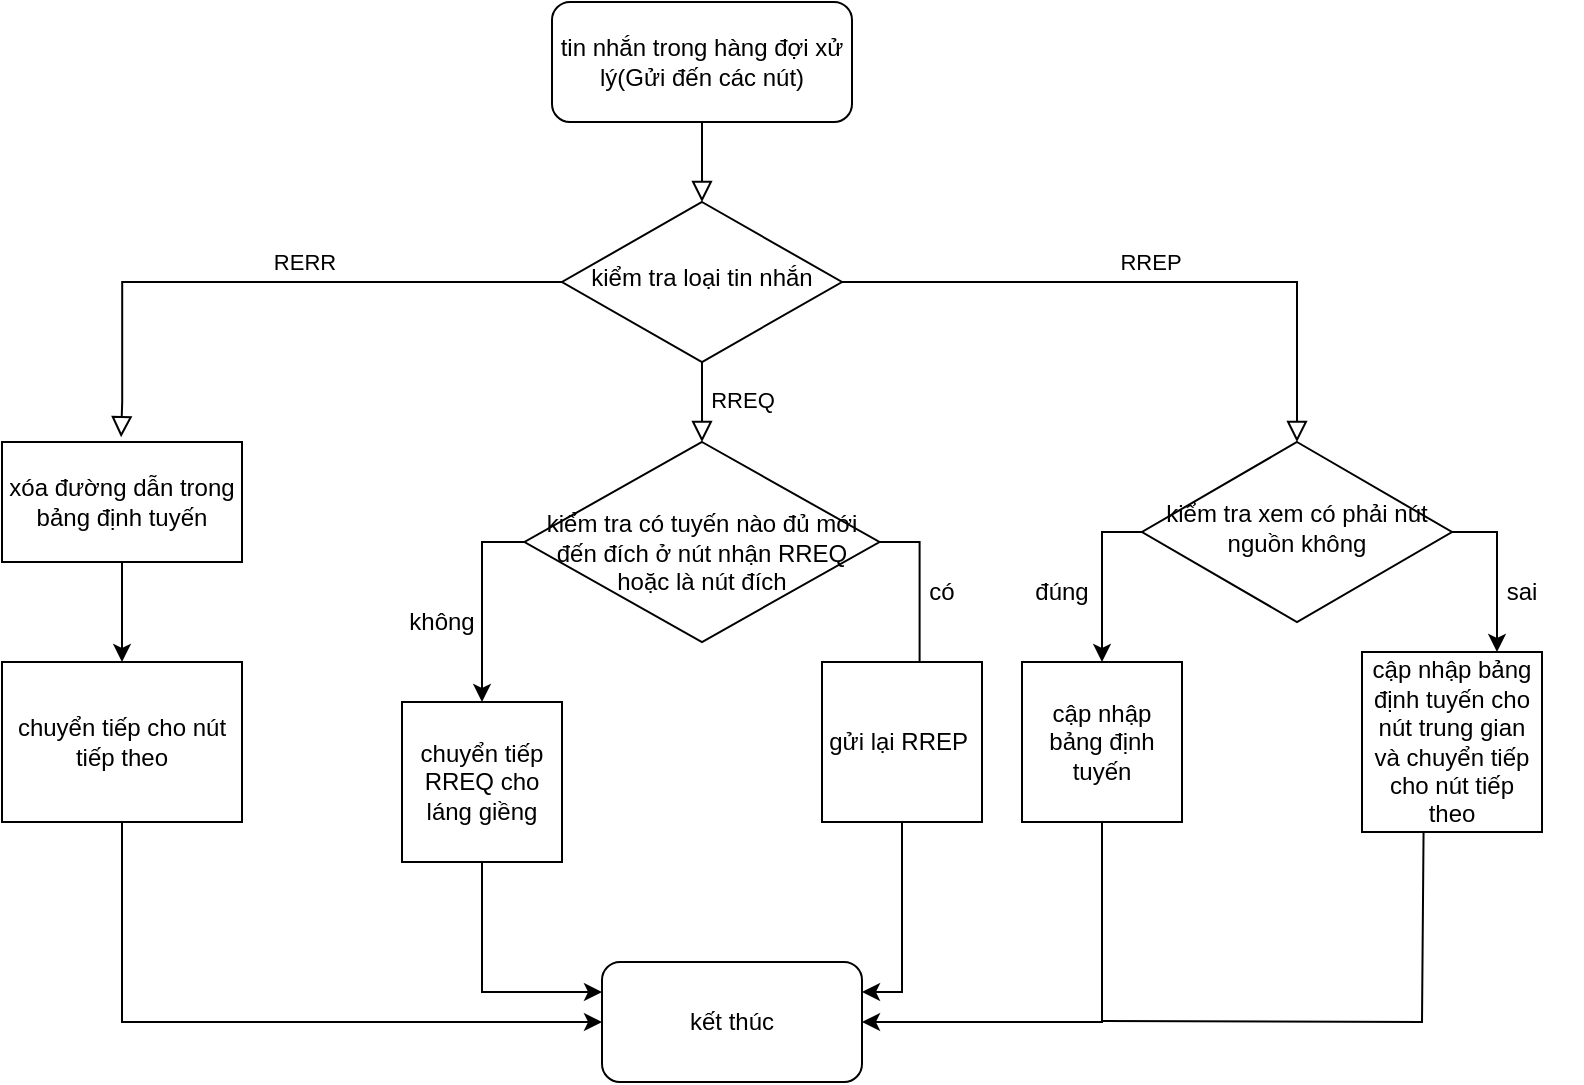 <mxfile version="25.0.3">
  <diagram id="C5RBs43oDa-KdzZeNtuy" name="Page-1">
    <mxGraphModel dx="1042" dy="613" grid="1" gridSize="10" guides="1" tooltips="1" connect="1" arrows="1" fold="1" page="1" pageScale="1" pageWidth="827" pageHeight="1169" math="0" shadow="0">
      <root>
        <mxCell id="WIyWlLk6GJQsqaUBKTNV-0" />
        <mxCell id="WIyWlLk6GJQsqaUBKTNV-1" parent="WIyWlLk6GJQsqaUBKTNV-0" />
        <mxCell id="WIyWlLk6GJQsqaUBKTNV-2" value="" style="rounded=0;html=1;jettySize=auto;orthogonalLoop=1;fontSize=11;endArrow=block;endFill=0;endSize=8;strokeWidth=1;shadow=0;labelBackgroundColor=none;edgeStyle=orthogonalEdgeStyle;" parent="WIyWlLk6GJQsqaUBKTNV-1" source="WIyWlLk6GJQsqaUBKTNV-3" target="WIyWlLk6GJQsqaUBKTNV-6" edge="1">
          <mxGeometry relative="1" as="geometry" />
        </mxCell>
        <mxCell id="WIyWlLk6GJQsqaUBKTNV-3" value="tin nhắn trong hàng đợi xử lý(Gửi đến các nút)" style="rounded=1;whiteSpace=wrap;html=1;fontSize=12;glass=0;strokeWidth=1;shadow=0;" parent="WIyWlLk6GJQsqaUBKTNV-1" vertex="1">
          <mxGeometry x="295" y="70" width="150" height="60" as="geometry" />
        </mxCell>
        <mxCell id="WIyWlLk6GJQsqaUBKTNV-4" value="RERR" style="rounded=0;html=1;jettySize=auto;orthogonalLoop=1;fontSize=11;endArrow=block;endFill=0;endSize=8;strokeWidth=1;shadow=0;labelBackgroundColor=none;edgeStyle=orthogonalEdgeStyle;entryX=0.413;entryY=-0.06;entryDx=0;entryDy=0;entryPerimeter=0;" parent="WIyWlLk6GJQsqaUBKTNV-1" source="WIyWlLk6GJQsqaUBKTNV-6" edge="1">
          <mxGeometry x="-0.128" y="-10" relative="1" as="geometry">
            <mxPoint as="offset" />
            <mxPoint x="79.56" y="287.6" as="targetPoint" />
          </mxGeometry>
        </mxCell>
        <mxCell id="WIyWlLk6GJQsqaUBKTNV-5" value="RREP" style="edgeStyle=orthogonalEdgeStyle;rounded=0;html=1;jettySize=auto;orthogonalLoop=1;fontSize=11;endArrow=block;endFill=0;endSize=8;strokeWidth=1;shadow=0;labelBackgroundColor=none;entryX=0.5;entryY=0;entryDx=0;entryDy=0;" parent="WIyWlLk6GJQsqaUBKTNV-1" source="WIyWlLk6GJQsqaUBKTNV-6" target="3wIwLs8C9mmuZlH5yYlC-11" edge="1">
          <mxGeometry y="10" relative="1" as="geometry">
            <mxPoint as="offset" />
            <mxPoint x="670" y="280" as="targetPoint" />
          </mxGeometry>
        </mxCell>
        <mxCell id="WIyWlLk6GJQsqaUBKTNV-6" value="kiểm tra loại tin nhắn" style="rhombus;whiteSpace=wrap;html=1;shadow=0;fontFamily=Helvetica;fontSize=12;align=center;strokeWidth=1;spacing=6;spacingTop=-4;" parent="WIyWlLk6GJQsqaUBKTNV-1" vertex="1">
          <mxGeometry x="300" y="170" width="140" height="80" as="geometry" />
        </mxCell>
        <mxCell id="WIyWlLk6GJQsqaUBKTNV-8" value="RREQ" style="rounded=0;html=1;jettySize=auto;orthogonalLoop=1;fontSize=11;endArrow=block;endFill=0;endSize=8;strokeWidth=1;shadow=0;labelBackgroundColor=none;edgeStyle=orthogonalEdgeStyle;exitX=0.5;exitY=1;exitDx=0;exitDy=0;" parent="WIyWlLk6GJQsqaUBKTNV-1" source="WIyWlLk6GJQsqaUBKTNV-6" edge="1">
          <mxGeometry x="0.012" y="20" relative="1" as="geometry">
            <mxPoint y="-1" as="offset" />
            <mxPoint x="220" y="370" as="sourcePoint" />
            <mxPoint x="370" y="290" as="targetPoint" />
          </mxGeometry>
        </mxCell>
        <mxCell id="3wIwLs8C9mmuZlH5yYlC-6" style="edgeStyle=orthogonalEdgeStyle;rounded=0;orthogonalLoop=1;jettySize=auto;html=1;exitX=0;exitY=0.5;exitDx=0;exitDy=0;entryX=0.5;entryY=0;entryDx=0;entryDy=0;" edge="1" parent="WIyWlLk6GJQsqaUBKTNV-1" source="3wIwLs8C9mmuZlH5yYlC-3" target="3wIwLs8C9mmuZlH5yYlC-4">
          <mxGeometry relative="1" as="geometry" />
        </mxCell>
        <mxCell id="3wIwLs8C9mmuZlH5yYlC-9" style="edgeStyle=orthogonalEdgeStyle;rounded=0;orthogonalLoop=1;jettySize=auto;html=1;exitX=1;exitY=0.5;exitDx=0;exitDy=0;entryX=0.5;entryY=0;entryDx=0;entryDy=0;" edge="1" parent="WIyWlLk6GJQsqaUBKTNV-1" source="3wIwLs8C9mmuZlH5yYlC-3" target="3wIwLs8C9mmuZlH5yYlC-8">
          <mxGeometry relative="1" as="geometry" />
        </mxCell>
        <mxCell id="3wIwLs8C9mmuZlH5yYlC-3" value="&lt;div style=&quot;&quot;&gt;&lt;br&gt;&lt;/div&gt;&lt;div style=&quot;&quot;&gt;&lt;span style=&quot;background-color: initial;&quot;&gt;kiểm tra có tuyến nào đủ mới đến đích ở nút nhận RREQ hoặc là nút đích&lt;/span&gt;&lt;/div&gt;" style="rhombus;whiteSpace=wrap;html=1;shadow=0;fontFamily=Helvetica;fontSize=12;align=center;strokeWidth=1;spacing=6;spacingTop=-4;" vertex="1" parent="WIyWlLk6GJQsqaUBKTNV-1">
          <mxGeometry x="281.25" y="290" width="177.5" height="100" as="geometry" />
        </mxCell>
        <mxCell id="3wIwLs8C9mmuZlH5yYlC-22" style="edgeStyle=orthogonalEdgeStyle;rounded=0;orthogonalLoop=1;jettySize=auto;html=1;exitX=0.5;exitY=1;exitDx=0;exitDy=0;entryX=0;entryY=0.25;entryDx=0;entryDy=0;" edge="1" parent="WIyWlLk6GJQsqaUBKTNV-1" source="3wIwLs8C9mmuZlH5yYlC-4" target="3wIwLs8C9mmuZlH5yYlC-20">
          <mxGeometry relative="1" as="geometry" />
        </mxCell>
        <mxCell id="3wIwLs8C9mmuZlH5yYlC-4" value="chuyển tiếp RREQ cho láng giềng" style="whiteSpace=wrap;html=1;aspect=fixed;" vertex="1" parent="WIyWlLk6GJQsqaUBKTNV-1">
          <mxGeometry x="220" y="420" width="80" height="80" as="geometry" />
        </mxCell>
        <mxCell id="3wIwLs8C9mmuZlH5yYlC-7" value="không" style="text;html=1;align=center;verticalAlign=middle;whiteSpace=wrap;rounded=0;" vertex="1" parent="WIyWlLk6GJQsqaUBKTNV-1">
          <mxGeometry x="210" y="365" width="60" height="30" as="geometry" />
        </mxCell>
        <mxCell id="3wIwLs8C9mmuZlH5yYlC-23" style="edgeStyle=orthogonalEdgeStyle;rounded=0;orthogonalLoop=1;jettySize=auto;html=1;exitX=0.5;exitY=1;exitDx=0;exitDy=0;entryX=1;entryY=0.25;entryDx=0;entryDy=0;" edge="1" parent="WIyWlLk6GJQsqaUBKTNV-1" source="3wIwLs8C9mmuZlH5yYlC-8" target="3wIwLs8C9mmuZlH5yYlC-20">
          <mxGeometry relative="1" as="geometry" />
        </mxCell>
        <mxCell id="3wIwLs8C9mmuZlH5yYlC-8" value="gửi lại RREP&amp;nbsp;" style="whiteSpace=wrap;html=1;aspect=fixed;" vertex="1" parent="WIyWlLk6GJQsqaUBKTNV-1">
          <mxGeometry x="430" y="400" width="80" height="80" as="geometry" />
        </mxCell>
        <mxCell id="3wIwLs8C9mmuZlH5yYlC-10" value="có" style="text;html=1;align=center;verticalAlign=middle;whiteSpace=wrap;rounded=0;" vertex="1" parent="WIyWlLk6GJQsqaUBKTNV-1">
          <mxGeometry x="460" y="350" width="60" height="30" as="geometry" />
        </mxCell>
        <mxCell id="3wIwLs8C9mmuZlH5yYlC-15" style="edgeStyle=orthogonalEdgeStyle;rounded=0;orthogonalLoop=1;jettySize=auto;html=1;exitX=0;exitY=0.5;exitDx=0;exitDy=0;entryX=0.5;entryY=0;entryDx=0;entryDy=0;" edge="1" parent="WIyWlLk6GJQsqaUBKTNV-1" source="3wIwLs8C9mmuZlH5yYlC-11" target="3wIwLs8C9mmuZlH5yYlC-12">
          <mxGeometry relative="1" as="geometry" />
        </mxCell>
        <mxCell id="3wIwLs8C9mmuZlH5yYlC-16" style="edgeStyle=orthogonalEdgeStyle;rounded=0;orthogonalLoop=1;jettySize=auto;html=1;exitX=1;exitY=0.5;exitDx=0;exitDy=0;entryX=0.75;entryY=0;entryDx=0;entryDy=0;" edge="1" parent="WIyWlLk6GJQsqaUBKTNV-1" source="3wIwLs8C9mmuZlH5yYlC-11" target="3wIwLs8C9mmuZlH5yYlC-13">
          <mxGeometry relative="1" as="geometry" />
        </mxCell>
        <mxCell id="3wIwLs8C9mmuZlH5yYlC-11" value="&lt;div style=&quot;&quot;&gt;kiểm tra xem có phải nút nguồn không&lt;/div&gt;" style="rhombus;whiteSpace=wrap;html=1;shadow=0;fontFamily=Helvetica;fontSize=12;align=center;strokeWidth=1;spacing=6;spacingTop=-4;" vertex="1" parent="WIyWlLk6GJQsqaUBKTNV-1">
          <mxGeometry x="590" y="290" width="155" height="90" as="geometry" />
        </mxCell>
        <mxCell id="3wIwLs8C9mmuZlH5yYlC-24" style="edgeStyle=orthogonalEdgeStyle;rounded=0;orthogonalLoop=1;jettySize=auto;html=1;exitX=0.5;exitY=1;exitDx=0;exitDy=0;entryX=1;entryY=0.5;entryDx=0;entryDy=0;" edge="1" parent="WIyWlLk6GJQsqaUBKTNV-1" source="3wIwLs8C9mmuZlH5yYlC-12" target="3wIwLs8C9mmuZlH5yYlC-20">
          <mxGeometry relative="1" as="geometry" />
        </mxCell>
        <mxCell id="3wIwLs8C9mmuZlH5yYlC-12" value="cập nhập bảng định tuyến" style="whiteSpace=wrap;html=1;aspect=fixed;" vertex="1" parent="WIyWlLk6GJQsqaUBKTNV-1">
          <mxGeometry x="530" y="400" width="80" height="80" as="geometry" />
        </mxCell>
        <mxCell id="3wIwLs8C9mmuZlH5yYlC-13" value="cập nhập bảng định tuyến cho nút trung gian và chuyển tiếp cho nút tiếp theo" style="whiteSpace=wrap;html=1;aspect=fixed;" vertex="1" parent="WIyWlLk6GJQsqaUBKTNV-1">
          <mxGeometry x="700" y="395" width="90" height="90" as="geometry" />
        </mxCell>
        <mxCell id="3wIwLs8C9mmuZlH5yYlC-19" style="edgeStyle=orthogonalEdgeStyle;rounded=0;orthogonalLoop=1;jettySize=auto;html=1;exitX=0.5;exitY=1;exitDx=0;exitDy=0;entryX=0.5;entryY=0;entryDx=0;entryDy=0;" edge="1" parent="WIyWlLk6GJQsqaUBKTNV-1" source="3wIwLs8C9mmuZlH5yYlC-17" target="3wIwLs8C9mmuZlH5yYlC-18">
          <mxGeometry relative="1" as="geometry" />
        </mxCell>
        <mxCell id="3wIwLs8C9mmuZlH5yYlC-17" value="xóa đường dẫn trong bảng định tuyến" style="rounded=0;whiteSpace=wrap;html=1;" vertex="1" parent="WIyWlLk6GJQsqaUBKTNV-1">
          <mxGeometry x="20" y="290" width="120" height="60" as="geometry" />
        </mxCell>
        <mxCell id="3wIwLs8C9mmuZlH5yYlC-21" style="edgeStyle=orthogonalEdgeStyle;rounded=0;orthogonalLoop=1;jettySize=auto;html=1;exitX=0.5;exitY=1;exitDx=0;exitDy=0;entryX=0;entryY=0.5;entryDx=0;entryDy=0;" edge="1" parent="WIyWlLk6GJQsqaUBKTNV-1" source="3wIwLs8C9mmuZlH5yYlC-18" target="3wIwLs8C9mmuZlH5yYlC-20">
          <mxGeometry relative="1" as="geometry" />
        </mxCell>
        <mxCell id="3wIwLs8C9mmuZlH5yYlC-18" value="chuyển tiếp cho nút tiếp theo" style="rounded=0;whiteSpace=wrap;html=1;" vertex="1" parent="WIyWlLk6GJQsqaUBKTNV-1">
          <mxGeometry x="20" y="400" width="120" height="80" as="geometry" />
        </mxCell>
        <mxCell id="3wIwLs8C9mmuZlH5yYlC-20" value="kết thúc" style="rounded=1;whiteSpace=wrap;html=1;" vertex="1" parent="WIyWlLk6GJQsqaUBKTNV-1">
          <mxGeometry x="320" y="550" width="130" height="60" as="geometry" />
        </mxCell>
        <mxCell id="3wIwLs8C9mmuZlH5yYlC-28" value="" style="endArrow=none;html=1;rounded=0;entryX=0.342;entryY=1.002;entryDx=0;entryDy=0;entryPerimeter=0;" edge="1" parent="WIyWlLk6GJQsqaUBKTNV-1" target="3wIwLs8C9mmuZlH5yYlC-13">
          <mxGeometry width="50" height="50" relative="1" as="geometry">
            <mxPoint x="570" y="579.5" as="sourcePoint" />
            <mxPoint x="750" y="580" as="targetPoint" />
            <Array as="points">
              <mxPoint x="730" y="580" />
            </Array>
          </mxGeometry>
        </mxCell>
        <mxCell id="3wIwLs8C9mmuZlH5yYlC-35" value="sai" style="text;html=1;align=center;verticalAlign=middle;whiteSpace=wrap;rounded=0;" vertex="1" parent="WIyWlLk6GJQsqaUBKTNV-1">
          <mxGeometry x="750" y="350" width="60" height="30" as="geometry" />
        </mxCell>
        <mxCell id="3wIwLs8C9mmuZlH5yYlC-36" value="đúng" style="text;html=1;align=center;verticalAlign=middle;whiteSpace=wrap;rounded=0;" vertex="1" parent="WIyWlLk6GJQsqaUBKTNV-1">
          <mxGeometry x="520" y="350" width="60" height="30" as="geometry" />
        </mxCell>
      </root>
    </mxGraphModel>
  </diagram>
</mxfile>
